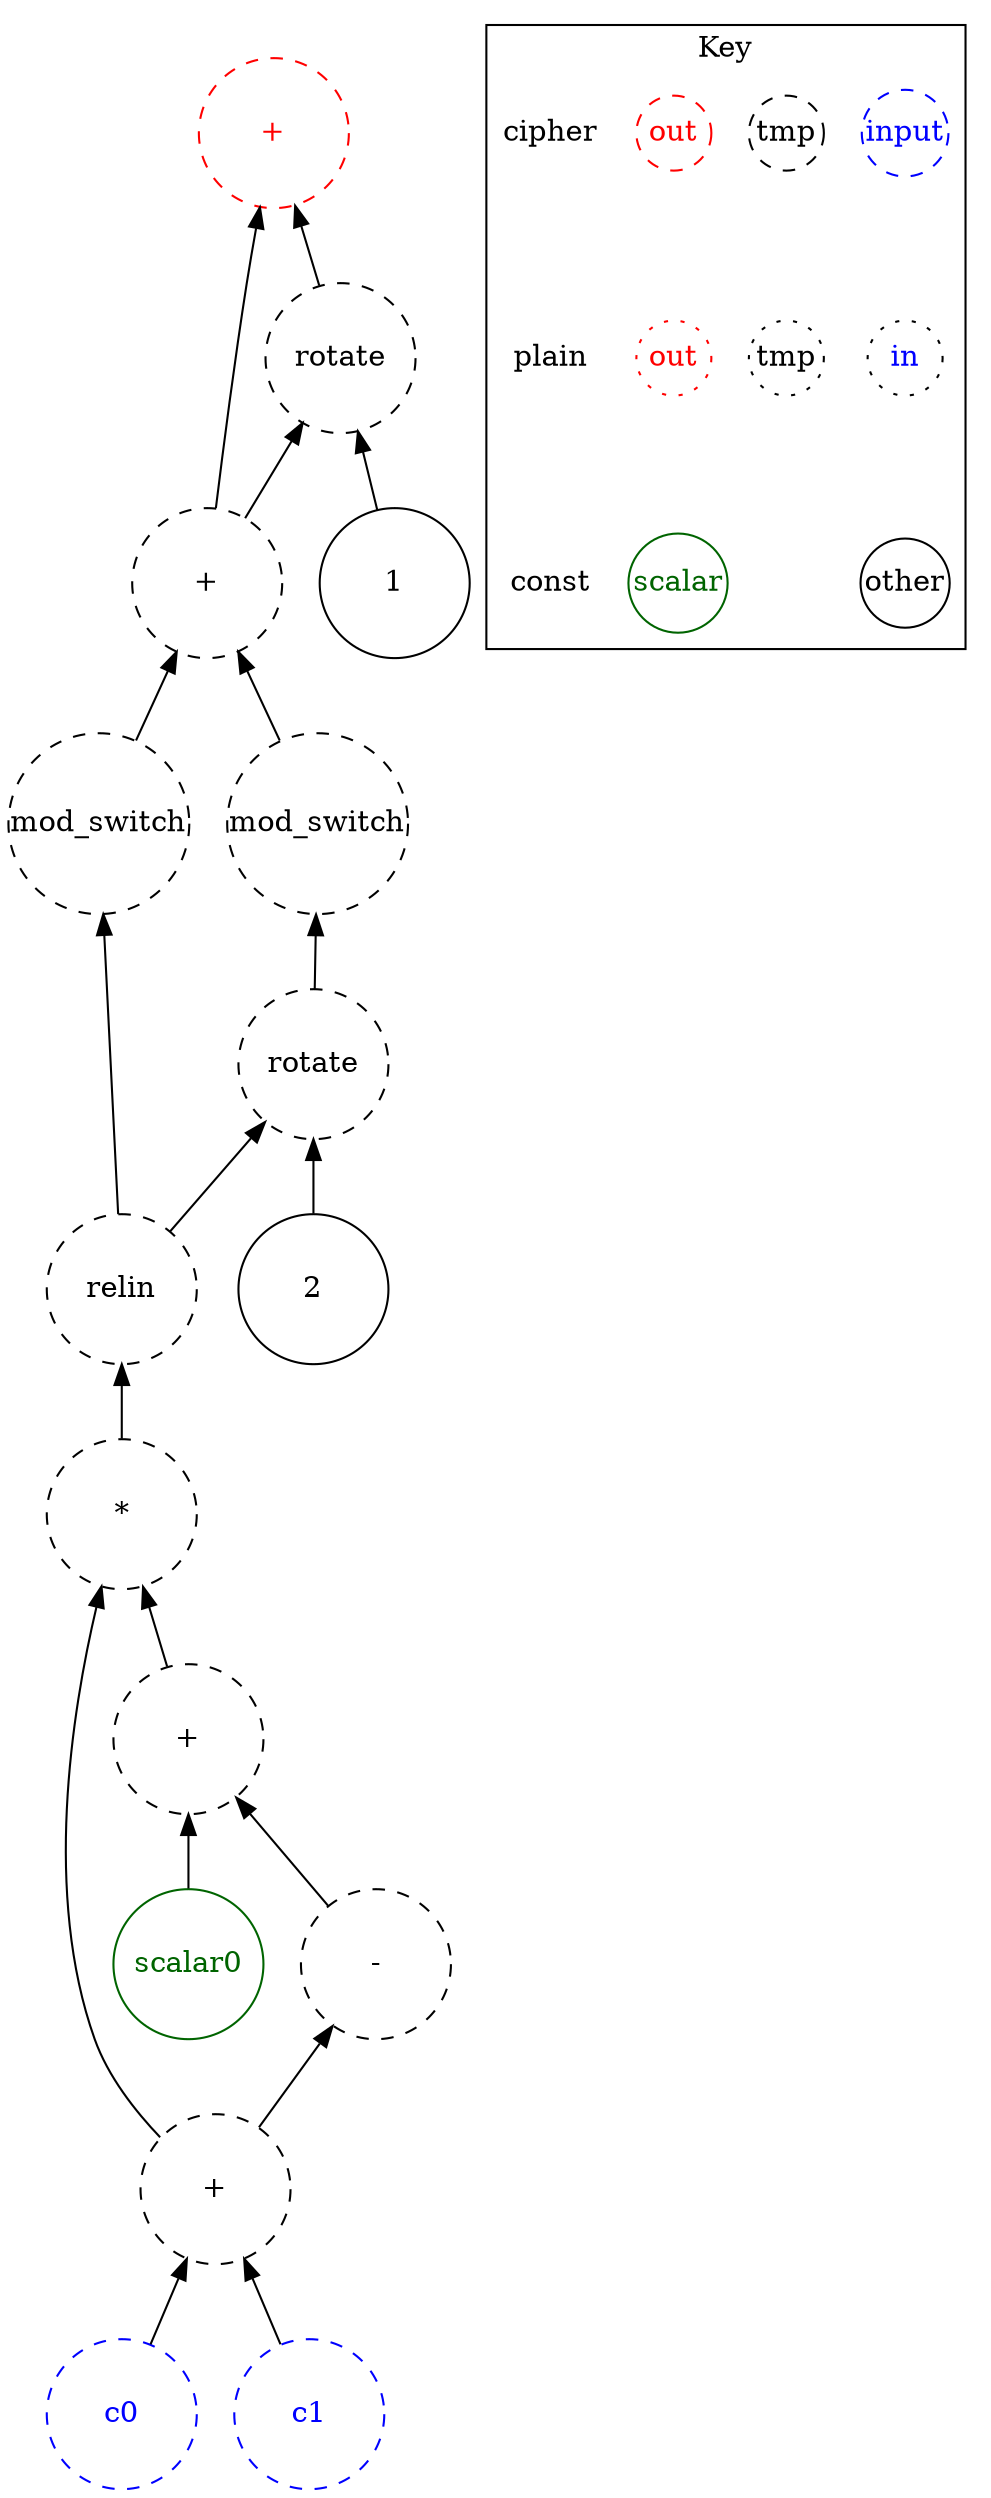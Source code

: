 digraph "hamming_distance" {
node [shape=circle width=1 margin=0]
edge [dir=back]
ciphertext0 [label="c0" style=dashed color=blue fontcolor=blue]
ciphertext1 [label="c1" style=dashed color=blue fontcolor=blue]
ciphertext2 [label="+" style=dashed]
ciphertext2 -> ciphertext1
ciphertext2 -> ciphertext0
scalar0 [label="scalar0" style=solid color=darkgreen fontcolor=darkgreen]
ciphertext3 [label="-" style=dashed]
ciphertext3 -> ciphertext2
ciphertext4 [label="+" style=dashed]
ciphertext4 -> ciphertext3
ciphertext4 -> scalar0
ciphertext14 [label="*" style=dashed]
ciphertext14 -> ciphertext4
ciphertext14 -> ciphertext2
ciphertext5 [label="relin" style=dashed]
ciphertext5 -> ciphertext14
ciphertext5_level0 [label="mod_switch" style=dashed]
ciphertext5_level0 -> ciphertext5
2 [label="2" style=solid]
ciphertext6 [label="rotate" style=dashed]
ciphertext6 -> ciphertext5
ciphertext6 -> 2
ciphertext6_level0 [label="mod_switch" style=dashed]
ciphertext6_level0 -> ciphertext6
ciphertext7 [label="+" style=dashed]
ciphertext7 -> ciphertext6_level0
ciphertext7 -> ciphertext5_level0
1 [label="1" style=solid]
ciphertext8 [label="rotate" style=dashed]
ciphertext8 -> ciphertext7
ciphertext8 -> 1
ciphertext9 [label="+" style=dashed color=red fontcolor=red]
ciphertext9 -> ciphertext8
ciphertext9 -> ciphertext7
subgraph cluster_key {
    graph[label="Key"]
    node [width=0.5]
    edge [dir=forward style=invis]
    in_cipher [label=input color=blue fontcolor=blue style=dashed]
    tmp_cipher [label=tmp color=black fontcolor=black style=dashed]
    out_cipher [label=out color=red fontcolor=red style=dashed]
    cipher [shape=plain]

    in_plain [label=in icolor=blue fontcolor=blue style=dotted]
    tmp_plain [label=tmp color=black fontcolor=black style=dotted]
    out_plain [label=out color=red fontcolor=red style=dotted]
    plain [shape=plain]
    
    other [color=black fontcolor=black style=solid]
    scalar [color=darkgreen fontcolor=darkgreen style=solid]
    const[shape=plain]
    
    cipher -> plain
    plain -> const
    out_cipher -> out_plain
    in_cipher -> in_plain
    tmp_cipher -> tmp_plain
    in_plain -> other
    out_plain -> scalar
}
}
